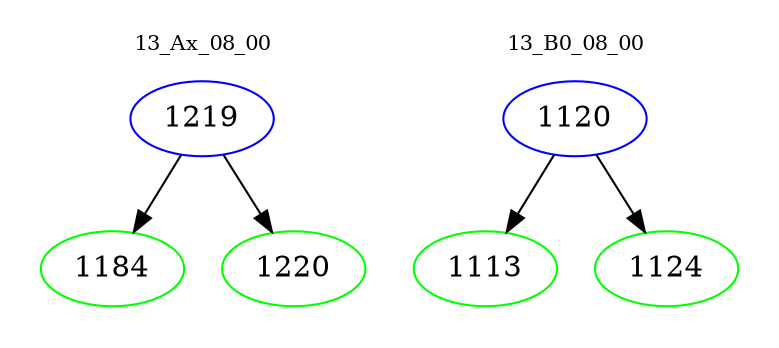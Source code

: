digraph{
subgraph cluster_0 {
color = white
label = "13_Ax_08_00";
fontsize=10;
T0_1219 [label="1219", color="blue"]
T0_1219 -> T0_1184 [color="black"]
T0_1184 [label="1184", color="green"]
T0_1219 -> T0_1220 [color="black"]
T0_1220 [label="1220", color="green"]
}
subgraph cluster_1 {
color = white
label = "13_B0_08_00";
fontsize=10;
T1_1120 [label="1120", color="blue"]
T1_1120 -> T1_1113 [color="black"]
T1_1113 [label="1113", color="green"]
T1_1120 -> T1_1124 [color="black"]
T1_1124 [label="1124", color="green"]
}
}
